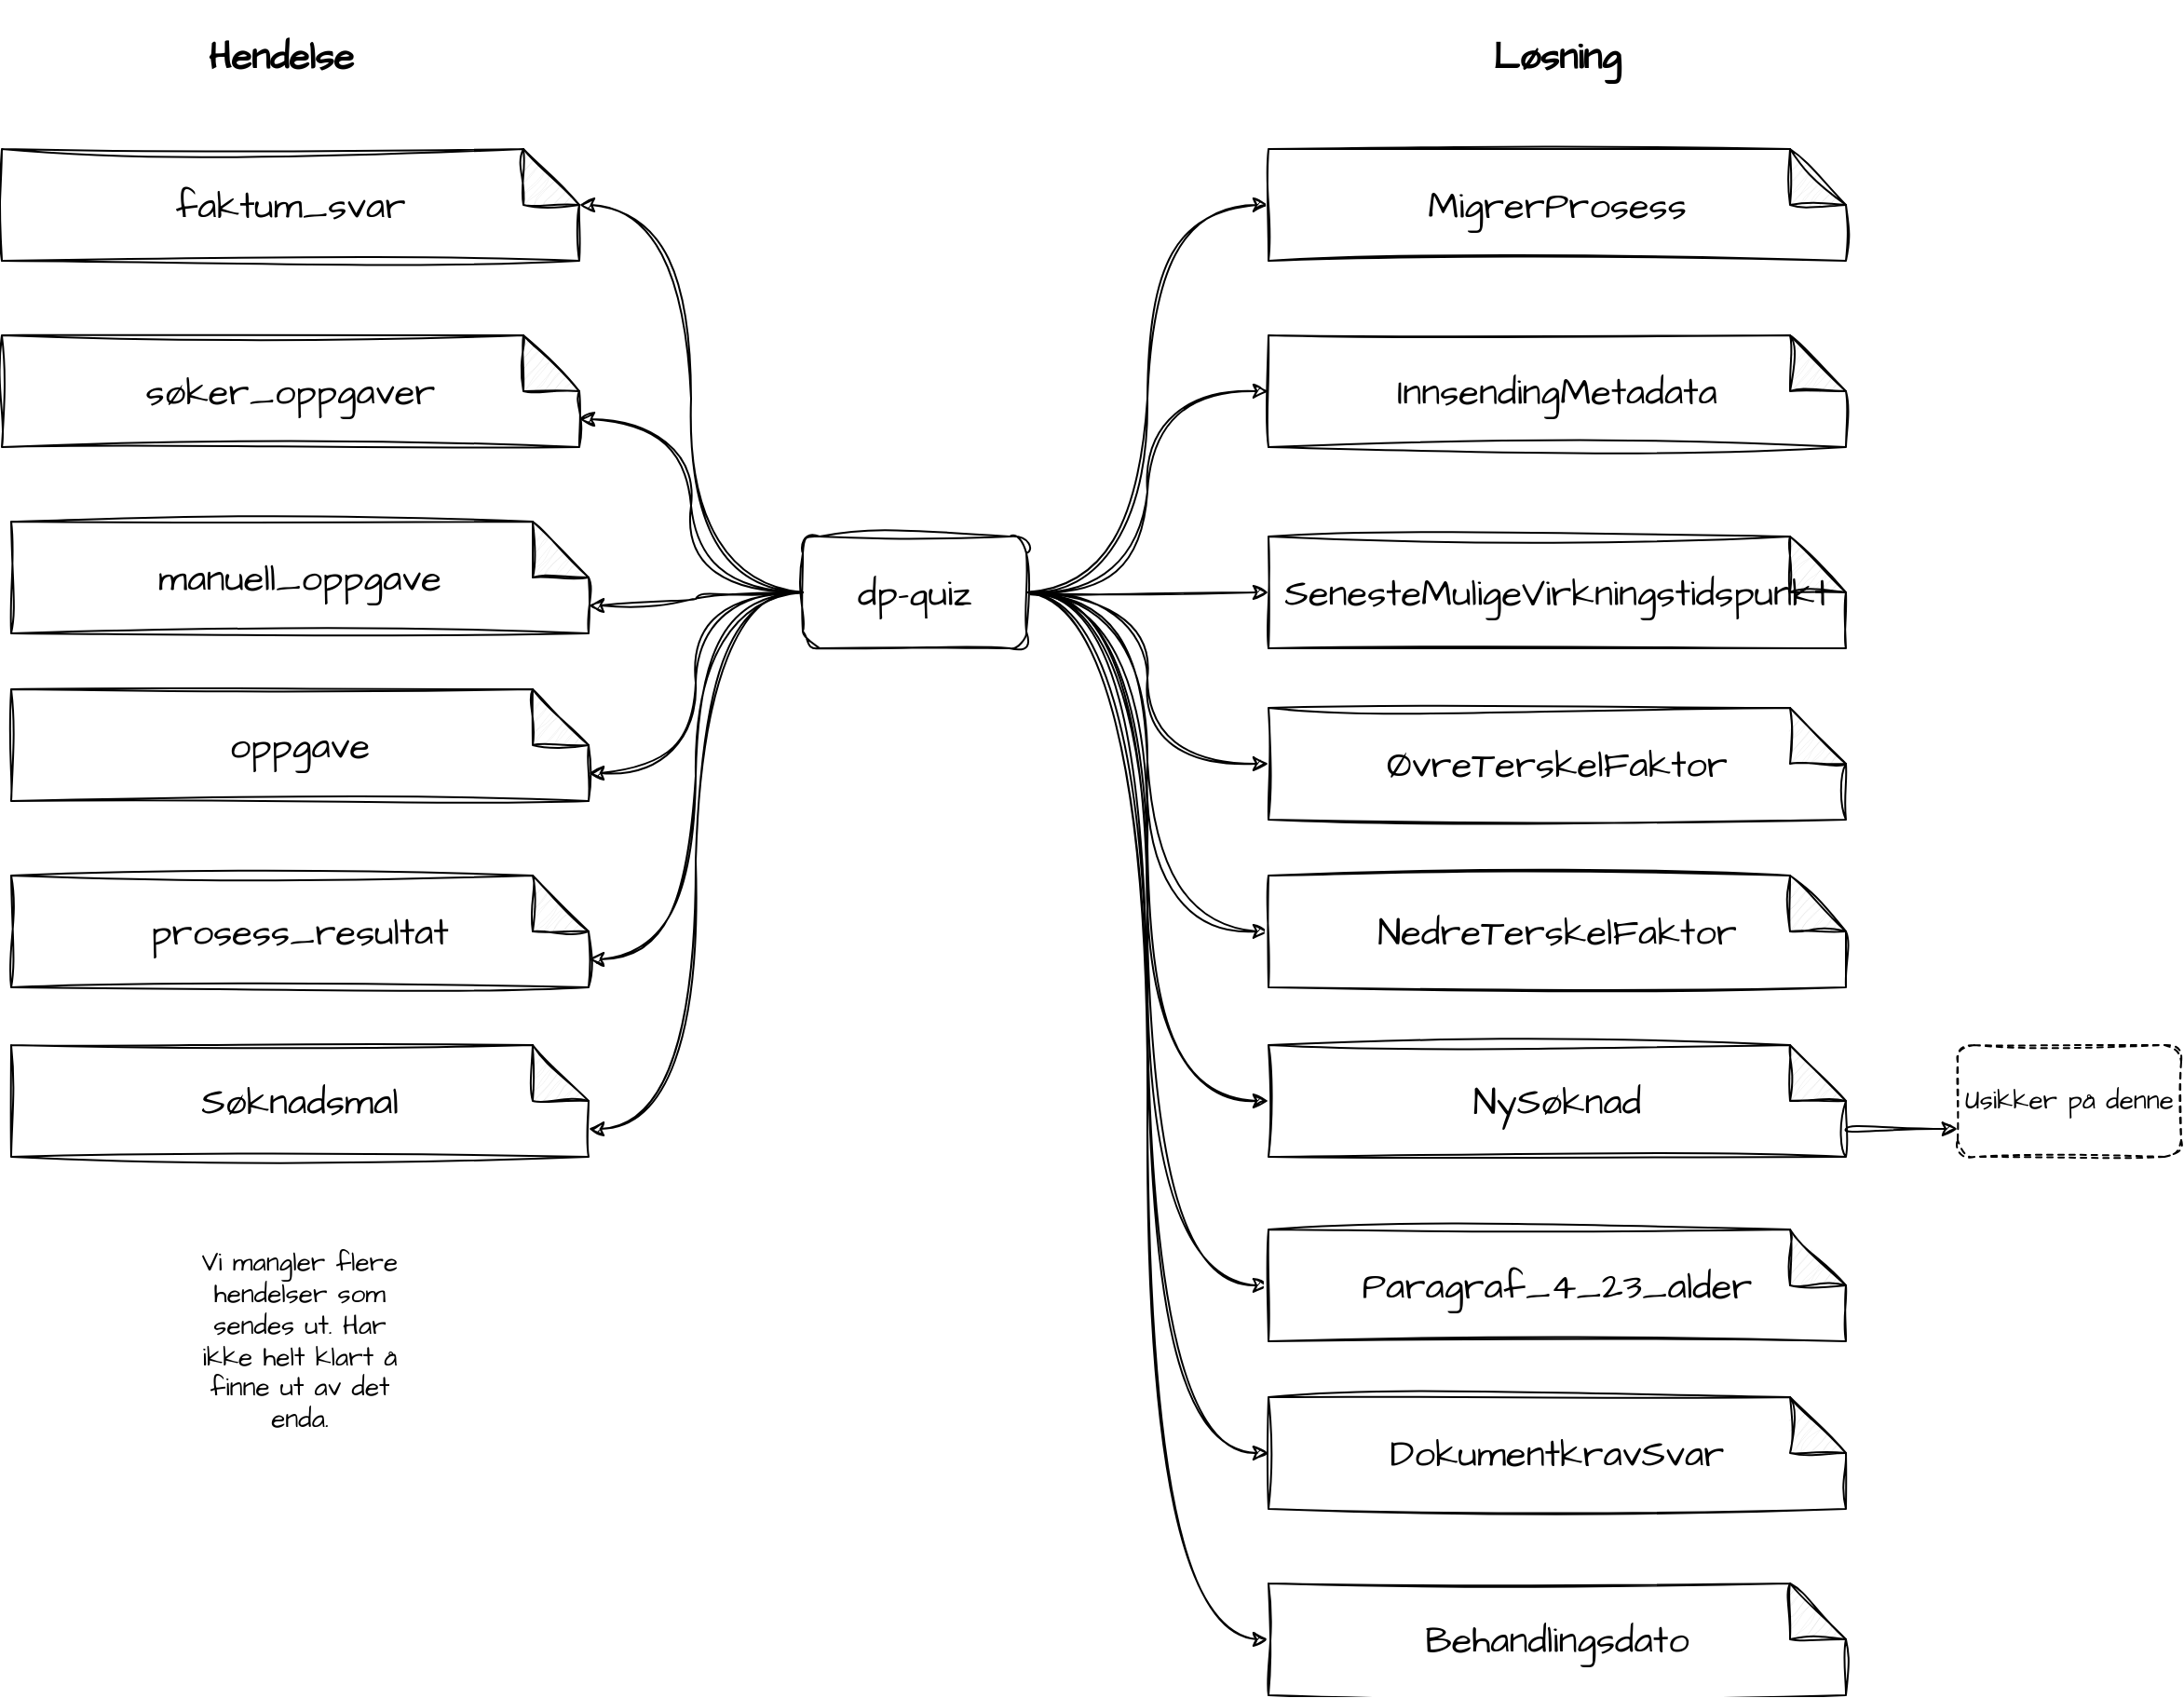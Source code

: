 <mxfile version="20.5.3" type="embed"><diagram id="MOT2dged22sZlOA4ewIp" name="Page-1"><mxGraphModel dx="1108" dy="1135" grid="1" gridSize="10" guides="1" tooltips="1" connect="1" arrows="1" fold="1" page="1" pageScale="1" pageWidth="827" pageHeight="1169" math="0" shadow="0"><root><mxCell id="0"/><mxCell id="1" parent="0"/><mxCell id="17" style="edgeStyle=orthogonalEdgeStyle;sketch=1;hachureGap=4;jiggle=2;curveFitting=1;html=1;entryX=0;entryY=0.5;entryDx=0;entryDy=0;entryPerimeter=0;fontFamily=Architects Daughter;fontSource=https%3A%2F%2Ffonts.googleapis.com%2Fcss%3Ffamily%3DArchitects%2BDaughter;fontSize=14;curved=1;" parent="1" source="2" target="4" edge="1"><mxGeometry relative="1" as="geometry"/></mxCell><mxCell id="18" style="edgeStyle=orthogonalEdgeStyle;curved=1;sketch=1;hachureGap=4;jiggle=2;curveFitting=1;html=1;entryX=0;entryY=0.5;entryDx=0;entryDy=0;entryPerimeter=0;fontFamily=Architects Daughter;fontSource=https%3A%2F%2Ffonts.googleapis.com%2Fcss%3Ffamily%3DArchitects%2BDaughter;fontSize=14;" parent="1" source="2" target="6" edge="1"><mxGeometry relative="1" as="geometry"/></mxCell><mxCell id="19" style="edgeStyle=orthogonalEdgeStyle;curved=1;sketch=1;hachureGap=4;jiggle=2;curveFitting=1;html=1;entryX=0;entryY=0.5;entryDx=0;entryDy=0;entryPerimeter=0;fontFamily=Architects Daughter;fontSource=https%3A%2F%2Ffonts.googleapis.com%2Fcss%3Ffamily%3DArchitects%2BDaughter;fontSize=14;" parent="1" source="2" target="7" edge="1"><mxGeometry relative="1" as="geometry"/></mxCell><mxCell id="20" style="edgeStyle=orthogonalEdgeStyle;curved=1;sketch=1;hachureGap=4;jiggle=2;curveFitting=1;html=1;entryX=0;entryY=0.5;entryDx=0;entryDy=0;entryPerimeter=0;fontFamily=Architects Daughter;fontSource=https%3A%2F%2Ffonts.googleapis.com%2Fcss%3Ffamily%3DArchitects%2BDaughter;fontSize=14;" parent="1" source="2" target="8" edge="1"><mxGeometry relative="1" as="geometry"/></mxCell><mxCell id="21" style="edgeStyle=orthogonalEdgeStyle;curved=1;sketch=1;hachureGap=4;jiggle=2;curveFitting=1;html=1;entryX=0;entryY=0.5;entryDx=0;entryDy=0;entryPerimeter=0;fontFamily=Architects Daughter;fontSource=https%3A%2F%2Ffonts.googleapis.com%2Fcss%3Ffamily%3DArchitects%2BDaughter;fontSize=14;" parent="1" source="2" target="9" edge="1"><mxGeometry relative="1" as="geometry"/></mxCell><mxCell id="22" style="edgeStyle=orthogonalEdgeStyle;curved=1;sketch=1;hachureGap=4;jiggle=2;curveFitting=1;html=1;entryX=0;entryY=0.5;entryDx=0;entryDy=0;entryPerimeter=0;fontFamily=Architects Daughter;fontSource=https%3A%2F%2Ffonts.googleapis.com%2Fcss%3Ffamily%3DArchitects%2BDaughter;fontSize=14;" parent="1" source="2" target="10" edge="1"><mxGeometry relative="1" as="geometry"/></mxCell><mxCell id="23" style="edgeStyle=orthogonalEdgeStyle;curved=1;sketch=1;hachureGap=4;jiggle=2;curveFitting=1;html=1;entryX=0;entryY=0.5;entryDx=0;entryDy=0;entryPerimeter=0;fontFamily=Architects Daughter;fontSource=https%3A%2F%2Ffonts.googleapis.com%2Fcss%3Ffamily%3DArchitects%2BDaughter;fontSize=14;" parent="1" source="2" target="11" edge="1"><mxGeometry relative="1" as="geometry"/></mxCell><mxCell id="25" style="edgeStyle=orthogonalEdgeStyle;curved=1;sketch=1;hachureGap=4;jiggle=2;curveFitting=1;html=1;entryX=0;entryY=0.5;entryDx=0;entryDy=0;entryPerimeter=0;fontFamily=Architects Daughter;fontSource=https%3A%2F%2Ffonts.googleapis.com%2Fcss%3Ffamily%3DArchitects%2BDaughter;fontSize=14;" parent="1" source="2" target="13" edge="1"><mxGeometry relative="1" as="geometry"/></mxCell><mxCell id="2" value="dp-quiz" style="rounded=1;whiteSpace=wrap;html=1;sketch=1;hachureGap=4;jiggle=2;curveFitting=1;fontFamily=Architects Daughter;fontSource=https%3A%2F%2Ffonts.googleapis.com%2Fcss%3Ffamily%3DArchitects%2BDaughter;fontSize=20;" parent="1" vertex="1"><mxGeometry x="430" y="298" width="120" height="60" as="geometry"/></mxCell><mxCell id="4" value="SenesteMuligeVirkningstidspunkt" style="shape=note;whiteSpace=wrap;html=1;backgroundOutline=1;darkOpacity=0.05;sketch=1;hachureGap=4;jiggle=2;curveFitting=1;fontFamily=Architects Daughter;fontSource=https%3A%2F%2Ffonts.googleapis.com%2Fcss%3Ffamily%3DArchitects%2BDaughter;fontSize=20;" parent="1" vertex="1"><mxGeometry x="680" y="298" width="310" height="60" as="geometry"/></mxCell><mxCell id="6" value="ØvreTerskelFaktor" style="shape=note;whiteSpace=wrap;html=1;backgroundOutline=1;darkOpacity=0.05;sketch=1;hachureGap=4;jiggle=2;curveFitting=1;fontFamily=Architects Daughter;fontSource=https%3A%2F%2Ffonts.googleapis.com%2Fcss%3Ffamily%3DArchitects%2BDaughter;fontSize=20;" parent="1" vertex="1"><mxGeometry x="680" y="390" width="310" height="60" as="geometry"/></mxCell><mxCell id="7" value="NedreTerskelFaktor" style="shape=note;whiteSpace=wrap;html=1;backgroundOutline=1;darkOpacity=0.05;sketch=1;hachureGap=4;jiggle=2;curveFitting=1;fontFamily=Architects Daughter;fontSource=https%3A%2F%2Ffonts.googleapis.com%2Fcss%3Ffamily%3DArchitects%2BDaughter;fontSize=20;" parent="1" vertex="1"><mxGeometry x="680" y="480" width="310" height="60" as="geometry"/></mxCell><mxCell id="8" value="Behandlingsdato" style="shape=note;whiteSpace=wrap;html=1;backgroundOutline=1;darkOpacity=0.05;sketch=1;hachureGap=4;jiggle=2;curveFitting=1;fontFamily=Architects Daughter;fontSource=https%3A%2F%2Ffonts.googleapis.com%2Fcss%3Ffamily%3DArchitects%2BDaughter;fontSize=20;" parent="1" vertex="1"><mxGeometry x="680" y="860" width="310" height="60" as="geometry"/></mxCell><mxCell id="9" value="DokumentkravSvar" style="shape=note;whiteSpace=wrap;html=1;backgroundOutline=1;darkOpacity=0.05;sketch=1;hachureGap=4;jiggle=2;curveFitting=1;fontFamily=Architects Daughter;fontSource=https%3A%2F%2Ffonts.googleapis.com%2Fcss%3Ffamily%3DArchitects%2BDaughter;fontSize=20;" parent="1" vertex="1"><mxGeometry x="680" y="760" width="310" height="60" as="geometry"/></mxCell><mxCell id="10" value="InnsendingMetadata" style="shape=note;whiteSpace=wrap;html=1;backgroundOutline=1;darkOpacity=0.05;sketch=1;hachureGap=4;jiggle=2;curveFitting=1;fontFamily=Architects Daughter;fontSource=https%3A%2F%2Ffonts.googleapis.com%2Fcss%3Ffamily%3DArchitects%2BDaughter;fontSize=20;" parent="1" vertex="1"><mxGeometry x="680" y="190" width="310" height="60" as="geometry"/></mxCell><mxCell id="11" value="MigrerProsess" style="shape=note;whiteSpace=wrap;html=1;backgroundOutline=1;darkOpacity=0.05;sketch=1;hachureGap=4;jiggle=2;curveFitting=1;fontFamily=Architects Daughter;fontSource=https%3A%2F%2Ffonts.googleapis.com%2Fcss%3Ffamily%3DArchitects%2BDaughter;fontSize=20;" parent="1" vertex="1"><mxGeometry x="680" y="90" width="310" height="60" as="geometry"/></mxCell><mxCell id="13" value="Paragraf_4_23_alder" style="shape=note;whiteSpace=wrap;html=1;backgroundOutline=1;darkOpacity=0.05;sketch=1;hachureGap=4;jiggle=2;curveFitting=1;fontFamily=Architects Daughter;fontSource=https%3A%2F%2Ffonts.googleapis.com%2Fcss%3Ffamily%3DArchitects%2BDaughter;fontSize=20;" parent="1" vertex="1"><mxGeometry x="680" y="670" width="310" height="60" as="geometry"/></mxCell><mxCell id="14" value="Løsning" style="rounded=1;whiteSpace=wrap;html=1;sketch=1;hachureGap=4;jiggle=2;curveFitting=1;fontFamily=Architects Daughter;fontSource=https%3A%2F%2Ffonts.googleapis.com%2Fcss%3Ffamily%3DArchitects%2BDaughter;fontSize=20;strokeColor=none;fontStyle=1" parent="1" vertex="1"><mxGeometry x="775" y="10" width="120" height="60" as="geometry"/></mxCell><mxCell id="15" value="Hendelse" style="rounded=1;whiteSpace=wrap;html=1;sketch=1;hachureGap=4;jiggle=2;curveFitting=1;fontFamily=Architects Daughter;fontSource=https%3A%2F%2Ffonts.googleapis.com%2Fcss%3Ffamily%3DArchitects%2BDaughter;fontSize=20;strokeColor=none;fontStyle=1" parent="1" vertex="1"><mxGeometry x="90" y="10" width="120" height="60" as="geometry"/></mxCell><mxCell id="16" value="Vi mangler flere hendelser som sendes ut. Har ikke helt klart å finne ut av det enda." style="rounded=1;whiteSpace=wrap;html=1;sketch=1;hachureGap=4;jiggle=2;curveFitting=1;fontFamily=Architects Daughter;fontSource=https%3A%2F%2Ffonts.googleapis.com%2Fcss%3Ffamily%3DArchitects%2BDaughter;fontSize=14;strokeColor=none;fontStyle=0" parent="1" vertex="1"><mxGeometry x="100" y="700" width="120" height="60" as="geometry"/></mxCell><mxCell id="4H8sbH1rbeS1n2CUe0mc-29" value="faktum_svar" style="shape=note;whiteSpace=wrap;html=1;backgroundOutline=1;darkOpacity=0.05;sketch=1;hachureGap=4;jiggle=2;curveFitting=1;fontFamily=Architects Daughter;fontSource=https%3A%2F%2Ffonts.googleapis.com%2Fcss%3Ffamily%3DArchitects%2BDaughter;fontSize=20;" vertex="1" parent="1"><mxGeometry y="90" width="310" height="60" as="geometry"/></mxCell><mxCell id="4H8sbH1rbeS1n2CUe0mc-30" value="søker_oppgaver" style="shape=note;whiteSpace=wrap;html=1;backgroundOutline=1;darkOpacity=0.05;sketch=1;hachureGap=4;jiggle=2;curveFitting=1;fontFamily=Architects Daughter;fontSource=https%3A%2F%2Ffonts.googleapis.com%2Fcss%3Ffamily%3DArchitects%2BDaughter;fontSize=20;" vertex="1" parent="1"><mxGeometry y="190" width="310" height="60" as="geometry"/></mxCell><mxCell id="4H8sbH1rbeS1n2CUe0mc-31" value="manuell_oppgave" style="shape=note;whiteSpace=wrap;html=1;backgroundOutline=1;darkOpacity=0.05;sketch=1;hachureGap=4;jiggle=2;curveFitting=1;fontFamily=Architects Daughter;fontSource=https%3A%2F%2Ffonts.googleapis.com%2Fcss%3Ffamily%3DArchitects%2BDaughter;fontSize=20;" vertex="1" parent="1"><mxGeometry x="5" y="290" width="310" height="60" as="geometry"/></mxCell><mxCell id="4H8sbH1rbeS1n2CUe0mc-32" value="oppgave" style="shape=note;whiteSpace=wrap;html=1;backgroundOutline=1;darkOpacity=0.05;sketch=1;hachureGap=4;jiggle=2;curveFitting=1;fontFamily=Architects Daughter;fontSource=https%3A%2F%2Ffonts.googleapis.com%2Fcss%3Ffamily%3DArchitects%2BDaughter;fontSize=20;" vertex="1" parent="1"><mxGeometry x="5" y="380" width="310" height="60" as="geometry"/></mxCell><mxCell id="4H8sbH1rbeS1n2CUe0mc-33" value="prosess_resultat" style="shape=note;whiteSpace=wrap;html=1;backgroundOutline=1;darkOpacity=0.05;sketch=1;hachureGap=4;jiggle=2;curveFitting=1;fontFamily=Architects Daughter;fontSource=https%3A%2F%2Ffonts.googleapis.com%2Fcss%3Ffamily%3DArchitects%2BDaughter;fontSize=20;" vertex="1" parent="1"><mxGeometry x="5" y="480" width="310" height="60" as="geometry"/></mxCell><mxCell id="4H8sbH1rbeS1n2CUe0mc-34" value="Søknadsmal" style="shape=note;whiteSpace=wrap;html=1;backgroundOutline=1;darkOpacity=0.05;sketch=1;hachureGap=4;jiggle=2;curveFitting=1;fontFamily=Architects Daughter;fontSource=https%3A%2F%2Ffonts.googleapis.com%2Fcss%3Ffamily%3DArchitects%2BDaughter;fontSize=20;" vertex="1" parent="1"><mxGeometry x="5" y="571" width="310" height="60" as="geometry"/></mxCell><mxCell id="4H8sbH1rbeS1n2CUe0mc-35" style="edgeStyle=orthogonalEdgeStyle;sketch=1;hachureGap=4;jiggle=2;curveFitting=1;html=1;entryX=0;entryY=0;entryDx=310;entryDy=30;entryPerimeter=0;fontFamily=Architects Daughter;fontSource=https%3A%2F%2Ffonts.googleapis.com%2Fcss%3Ffamily%3DArchitects%2BDaughter;fontSize=14;curved=1;exitX=0;exitY=0.5;exitDx=0;exitDy=0;" edge="1" parent="1" source="2" target="4H8sbH1rbeS1n2CUe0mc-29"><mxGeometry relative="1" as="geometry"><mxPoint x="560" y="338" as="sourcePoint"/><mxPoint x="690" y="120" as="targetPoint"/></mxGeometry></mxCell><mxCell id="4H8sbH1rbeS1n2CUe0mc-36" style="edgeStyle=orthogonalEdgeStyle;sketch=1;hachureGap=4;jiggle=2;curveFitting=1;html=1;entryX=0;entryY=0;entryDx=310;entryDy=45;entryPerimeter=0;fontFamily=Architects Daughter;fontSource=https%3A%2F%2Ffonts.googleapis.com%2Fcss%3Ffamily%3DArchitects%2BDaughter;fontSize=14;curved=1;exitX=0;exitY=0.5;exitDx=0;exitDy=0;" edge="1" parent="1" source="2" target="4H8sbH1rbeS1n2CUe0mc-30"><mxGeometry relative="1" as="geometry"><mxPoint x="440" y="338" as="sourcePoint"/><mxPoint x="320" y="130" as="targetPoint"/></mxGeometry></mxCell><mxCell id="4H8sbH1rbeS1n2CUe0mc-37" style="edgeStyle=orthogonalEdgeStyle;sketch=1;hachureGap=4;jiggle=2;curveFitting=1;html=1;entryX=0;entryY=0;entryDx=310;entryDy=45;entryPerimeter=0;fontFamily=Architects Daughter;fontSource=https%3A%2F%2Ffonts.googleapis.com%2Fcss%3Ffamily%3DArchitects%2BDaughter;fontSize=14;curved=1;exitX=0;exitY=0.5;exitDx=0;exitDy=0;" edge="1" parent="1" source="2" target="4H8sbH1rbeS1n2CUe0mc-31"><mxGeometry relative="1" as="geometry"><mxPoint x="440" y="338" as="sourcePoint"/><mxPoint x="320" y="245" as="targetPoint"/></mxGeometry></mxCell><mxCell id="4H8sbH1rbeS1n2CUe0mc-38" style="edgeStyle=orthogonalEdgeStyle;sketch=1;hachureGap=4;jiggle=2;curveFitting=1;html=1;entryX=0;entryY=0;entryDx=310;entryDy=45;entryPerimeter=0;fontFamily=Architects Daughter;fontSource=https%3A%2F%2Ffonts.googleapis.com%2Fcss%3Ffamily%3DArchitects%2BDaughter;fontSize=14;curved=1;exitX=0;exitY=0.5;exitDx=0;exitDy=0;" edge="1" parent="1" source="2" target="4H8sbH1rbeS1n2CUe0mc-32"><mxGeometry relative="1" as="geometry"><mxPoint x="440" y="338" as="sourcePoint"/><mxPoint x="325" y="345" as="targetPoint"/></mxGeometry></mxCell><mxCell id="4H8sbH1rbeS1n2CUe0mc-39" style="edgeStyle=orthogonalEdgeStyle;sketch=1;hachureGap=4;jiggle=2;curveFitting=1;html=1;entryX=0;entryY=0;entryDx=310;entryDy=45;entryPerimeter=0;fontFamily=Architects Daughter;fontSource=https%3A%2F%2Ffonts.googleapis.com%2Fcss%3Ffamily%3DArchitects%2BDaughter;fontSize=14;curved=1;exitX=0;exitY=0.5;exitDx=0;exitDy=0;" edge="1" parent="1" source="2" target="4H8sbH1rbeS1n2CUe0mc-33"><mxGeometry relative="1" as="geometry"><mxPoint x="440" y="338" as="sourcePoint"/><mxPoint x="325" y="435" as="targetPoint"/></mxGeometry></mxCell><mxCell id="4H8sbH1rbeS1n2CUe0mc-40" style="edgeStyle=orthogonalEdgeStyle;sketch=1;hachureGap=4;jiggle=2;curveFitting=1;html=1;entryX=0;entryY=0;entryDx=310;entryDy=45;entryPerimeter=0;fontFamily=Architects Daughter;fontSource=https%3A%2F%2Ffonts.googleapis.com%2Fcss%3Ffamily%3DArchitects%2BDaughter;fontSize=14;curved=1;exitX=0;exitY=0.5;exitDx=0;exitDy=0;" edge="1" parent="1" source="2" target="4H8sbH1rbeS1n2CUe0mc-34"><mxGeometry relative="1" as="geometry"><mxPoint x="440" y="338" as="sourcePoint"/><mxPoint x="325" y="535" as="targetPoint"/></mxGeometry></mxCell><mxCell id="4H8sbH1rbeS1n2CUe0mc-42" value="&lt;div style=&quot;font-size: 20px;&quot;&gt;&lt;div style=&quot;font-size: 20px;&quot;&gt;&lt;div style=&quot;font-size: 20px;&quot;&gt;&lt;span style=&quot;font-size: 20px; background-color: initial; white-space: normal;&quot;&gt;NySøknad&lt;/span&gt;&lt;br style=&quot;font-size: 20px;&quot;&gt;&lt;/div&gt;&lt;/div&gt;&lt;/div&gt;" style="shape=note;whiteSpace=wrap;html=1;backgroundOutline=1;darkOpacity=0.05;fontColor=default;labelBackgroundColor=none;sketch=1;curveFitting=1;jiggle=2;fontFamily=Architects Daughter;fontSource=https%3A%2F%2Ffonts.googleapis.com%2Fcss%3Ffamily%3DArchitects%2BDaughter;fontSize=20;" vertex="1" parent="1"><mxGeometry x="680" y="571" width="310" height="60" as="geometry"/></mxCell><mxCell id="4H8sbH1rbeS1n2CUe0mc-43" style="edgeStyle=orthogonalEdgeStyle;curved=1;sketch=1;hachureGap=4;jiggle=2;curveFitting=1;html=1;entryX=0;entryY=0.5;entryDx=0;entryDy=0;entryPerimeter=0;fontFamily=Architects Daughter;fontSource=https%3A%2F%2Ffonts.googleapis.com%2Fcss%3Ffamily%3DArchitects%2BDaughter;fontSize=14;exitX=1;exitY=0.5;exitDx=0;exitDy=0;" edge="1" parent="1" source="2" target="4H8sbH1rbeS1n2CUe0mc-42"><mxGeometry relative="1" as="geometry"><mxPoint x="560" y="338" as="sourcePoint"/><mxPoint x="690" y="520" as="targetPoint"/></mxGeometry></mxCell><mxCell id="4H8sbH1rbeS1n2CUe0mc-44" value="&lt;font style=&quot;font-size: 14px;&quot; data-font-src=&quot;https://fonts.googleapis.com/css?family=Architects+Daughter&quot; face=&quot;Architects Daughter&quot;&gt;Usikker på denne&lt;/font&gt;" style="rounded=1;whiteSpace=wrap;html=1;sketch=1;dashed=1;" vertex="1" parent="1"><mxGeometry x="1050" y="571" width="120" height="60" as="geometry"/></mxCell><mxCell id="4H8sbH1rbeS1n2CUe0mc-45" style="edgeStyle=orthogonalEdgeStyle;curved=1;sketch=1;hachureGap=4;jiggle=2;curveFitting=1;html=1;entryX=0;entryY=0.75;entryDx=0;entryDy=0;fontFamily=Architects Daughter;fontSource=https%3A%2F%2Ffonts.googleapis.com%2Fcss%3Ffamily%3DArchitects%2BDaughter;fontSize=14;exitX=0;exitY=0;exitDx=310;exitDy=45;exitPerimeter=0;" edge="1" parent="1" source="4H8sbH1rbeS1n2CUe0mc-42" target="4H8sbH1rbeS1n2CUe0mc-44"><mxGeometry relative="1" as="geometry"><mxPoint x="1240" y="693" as="sourcePoint"/><mxPoint x="1370" y="585" as="targetPoint"/></mxGeometry></mxCell></root></mxGraphModel></diagram></mxfile>